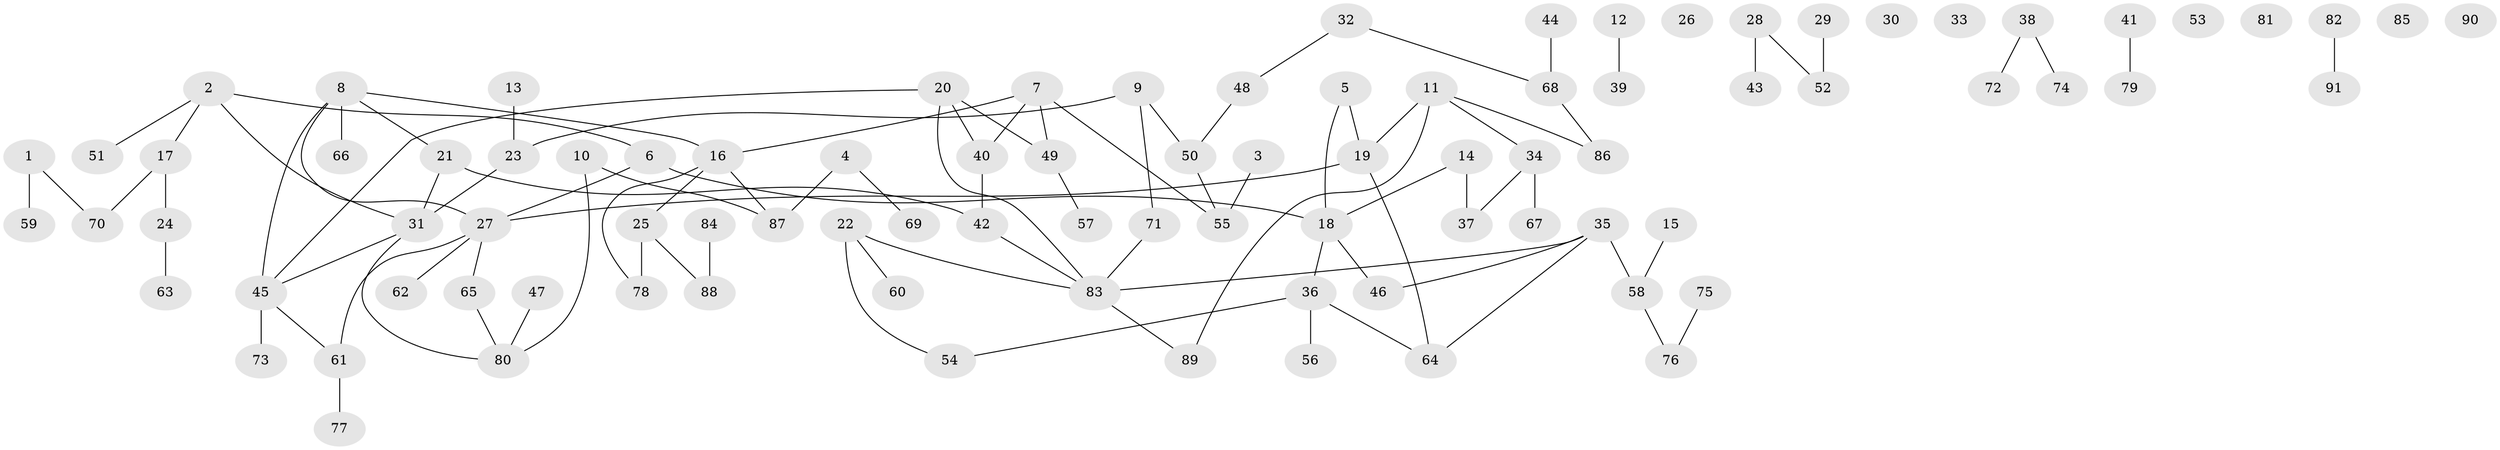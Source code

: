 // coarse degree distribution, {3: 0.25, 5: 0.0625, 4: 0.125, 2: 0.25, 1: 0.1875, 6: 0.125}
// Generated by graph-tools (version 1.1) at 2025/35/03/04/25 23:35:52]
// undirected, 91 vertices, 98 edges
graph export_dot {
  node [color=gray90,style=filled];
  1;
  2;
  3;
  4;
  5;
  6;
  7;
  8;
  9;
  10;
  11;
  12;
  13;
  14;
  15;
  16;
  17;
  18;
  19;
  20;
  21;
  22;
  23;
  24;
  25;
  26;
  27;
  28;
  29;
  30;
  31;
  32;
  33;
  34;
  35;
  36;
  37;
  38;
  39;
  40;
  41;
  42;
  43;
  44;
  45;
  46;
  47;
  48;
  49;
  50;
  51;
  52;
  53;
  54;
  55;
  56;
  57;
  58;
  59;
  60;
  61;
  62;
  63;
  64;
  65;
  66;
  67;
  68;
  69;
  70;
  71;
  72;
  73;
  74;
  75;
  76;
  77;
  78;
  79;
  80;
  81;
  82;
  83;
  84;
  85;
  86;
  87;
  88;
  89;
  90;
  91;
  1 -- 59;
  1 -- 70;
  2 -- 6;
  2 -- 17;
  2 -- 31;
  2 -- 51;
  3 -- 55;
  4 -- 69;
  4 -- 87;
  5 -- 18;
  5 -- 19;
  6 -- 18;
  6 -- 27;
  7 -- 16;
  7 -- 40;
  7 -- 49;
  7 -- 55;
  8 -- 16;
  8 -- 21;
  8 -- 27;
  8 -- 45;
  8 -- 66;
  9 -- 23;
  9 -- 50;
  9 -- 71;
  10 -- 80;
  10 -- 87;
  11 -- 19;
  11 -- 34;
  11 -- 86;
  11 -- 89;
  12 -- 39;
  13 -- 23;
  14 -- 18;
  14 -- 37;
  15 -- 58;
  16 -- 25;
  16 -- 78;
  16 -- 87;
  17 -- 24;
  17 -- 70;
  18 -- 36;
  18 -- 46;
  19 -- 27;
  19 -- 64;
  20 -- 40;
  20 -- 45;
  20 -- 49;
  20 -- 83;
  21 -- 31;
  21 -- 42;
  22 -- 54;
  22 -- 60;
  22 -- 83;
  23 -- 31;
  24 -- 63;
  25 -- 78;
  25 -- 88;
  27 -- 61;
  27 -- 62;
  27 -- 65;
  28 -- 43;
  28 -- 52;
  29 -- 52;
  31 -- 45;
  31 -- 80;
  32 -- 48;
  32 -- 68;
  34 -- 37;
  34 -- 67;
  35 -- 46;
  35 -- 58;
  35 -- 64;
  35 -- 83;
  36 -- 54;
  36 -- 56;
  36 -- 64;
  38 -- 72;
  38 -- 74;
  40 -- 42;
  41 -- 79;
  42 -- 83;
  44 -- 68;
  45 -- 61;
  45 -- 73;
  47 -- 80;
  48 -- 50;
  49 -- 57;
  50 -- 55;
  58 -- 76;
  61 -- 77;
  65 -- 80;
  68 -- 86;
  71 -- 83;
  75 -- 76;
  82 -- 91;
  83 -- 89;
  84 -- 88;
}
